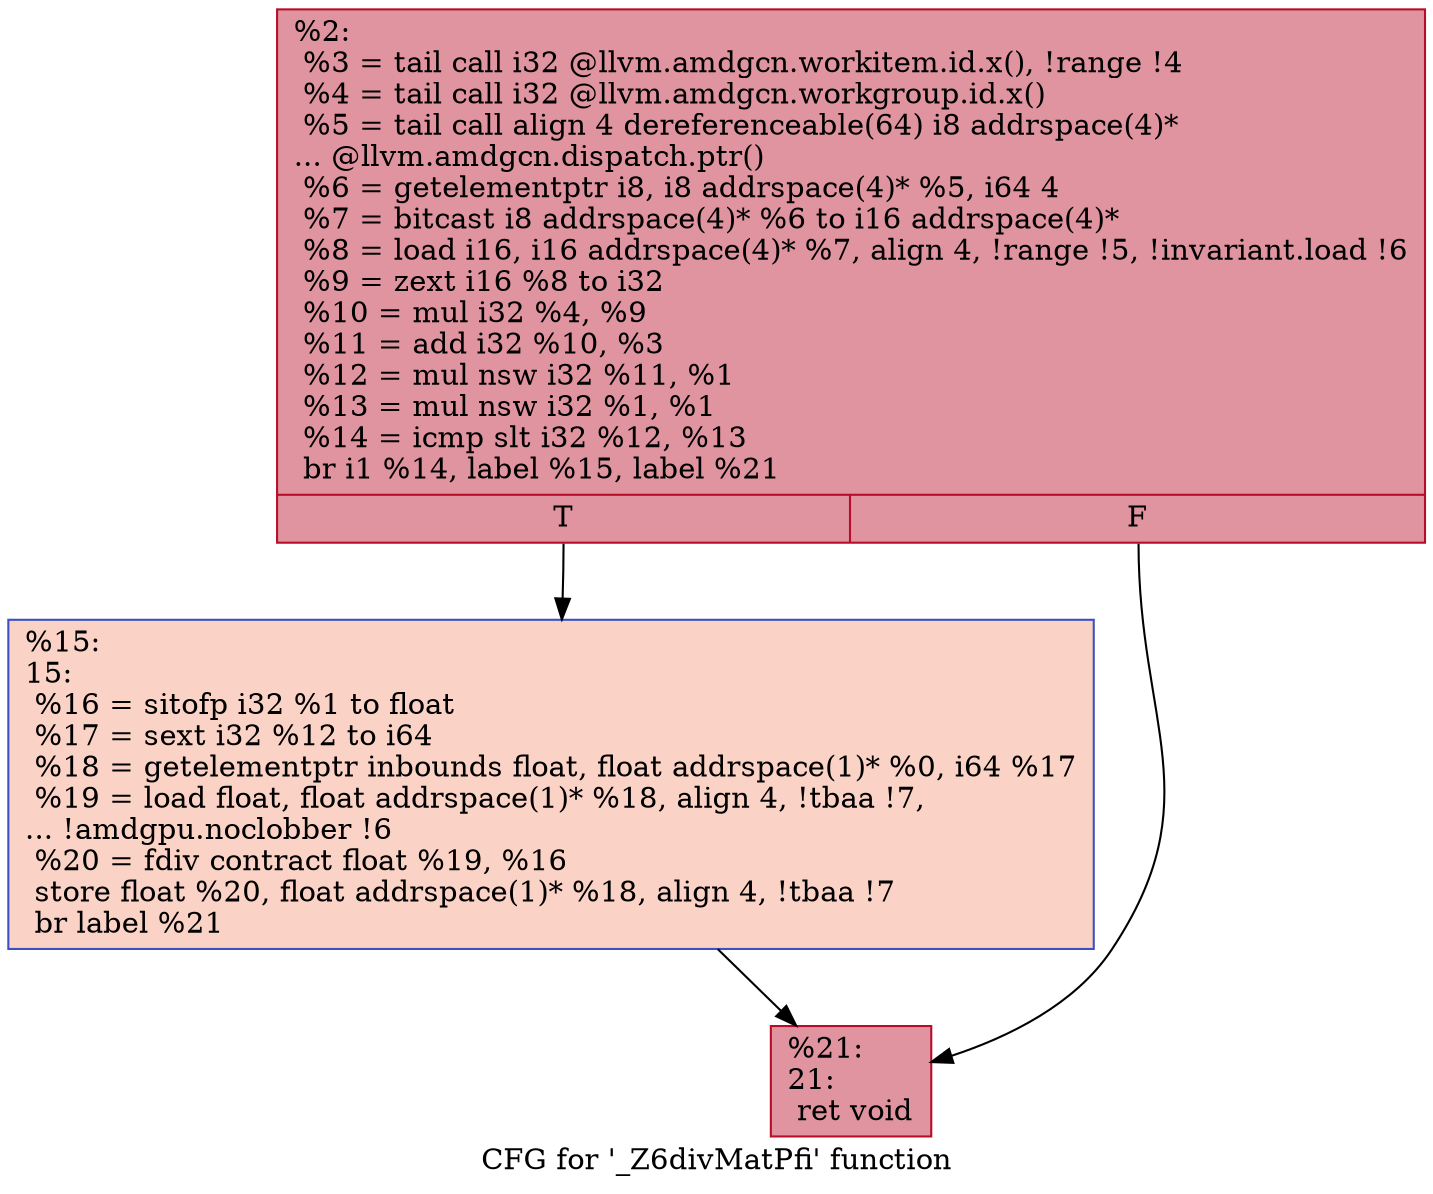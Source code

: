 digraph "CFG for '_Z6divMatPfi' function" {
	label="CFG for '_Z6divMatPfi' function";

	Node0x52e8ee0 [shape=record,color="#b70d28ff", style=filled, fillcolor="#b70d2870",label="{%2:\l  %3 = tail call i32 @llvm.amdgcn.workitem.id.x(), !range !4\l  %4 = tail call i32 @llvm.amdgcn.workgroup.id.x()\l  %5 = tail call align 4 dereferenceable(64) i8 addrspace(4)*\l... @llvm.amdgcn.dispatch.ptr()\l  %6 = getelementptr i8, i8 addrspace(4)* %5, i64 4\l  %7 = bitcast i8 addrspace(4)* %6 to i16 addrspace(4)*\l  %8 = load i16, i16 addrspace(4)* %7, align 4, !range !5, !invariant.load !6\l  %9 = zext i16 %8 to i32\l  %10 = mul i32 %4, %9\l  %11 = add i32 %10, %3\l  %12 = mul nsw i32 %11, %1\l  %13 = mul nsw i32 %1, %1\l  %14 = icmp slt i32 %12, %13\l  br i1 %14, label %15, label %21\l|{<s0>T|<s1>F}}"];
	Node0x52e8ee0:s0 -> Node0x52e9e90;
	Node0x52e8ee0:s1 -> Node0x52eafd0;
	Node0x52e9e90 [shape=record,color="#3d50c3ff", style=filled, fillcolor="#f59c7d70",label="{%15:\l15:                                               \l  %16 = sitofp i32 %1 to float\l  %17 = sext i32 %12 to i64\l  %18 = getelementptr inbounds float, float addrspace(1)* %0, i64 %17\l  %19 = load float, float addrspace(1)* %18, align 4, !tbaa !7,\l... !amdgpu.noclobber !6\l  %20 = fdiv contract float %19, %16\l  store float %20, float addrspace(1)* %18, align 4, !tbaa !7\l  br label %21\l}"];
	Node0x52e9e90 -> Node0x52eafd0;
	Node0x52eafd0 [shape=record,color="#b70d28ff", style=filled, fillcolor="#b70d2870",label="{%21:\l21:                                               \l  ret void\l}"];
}
